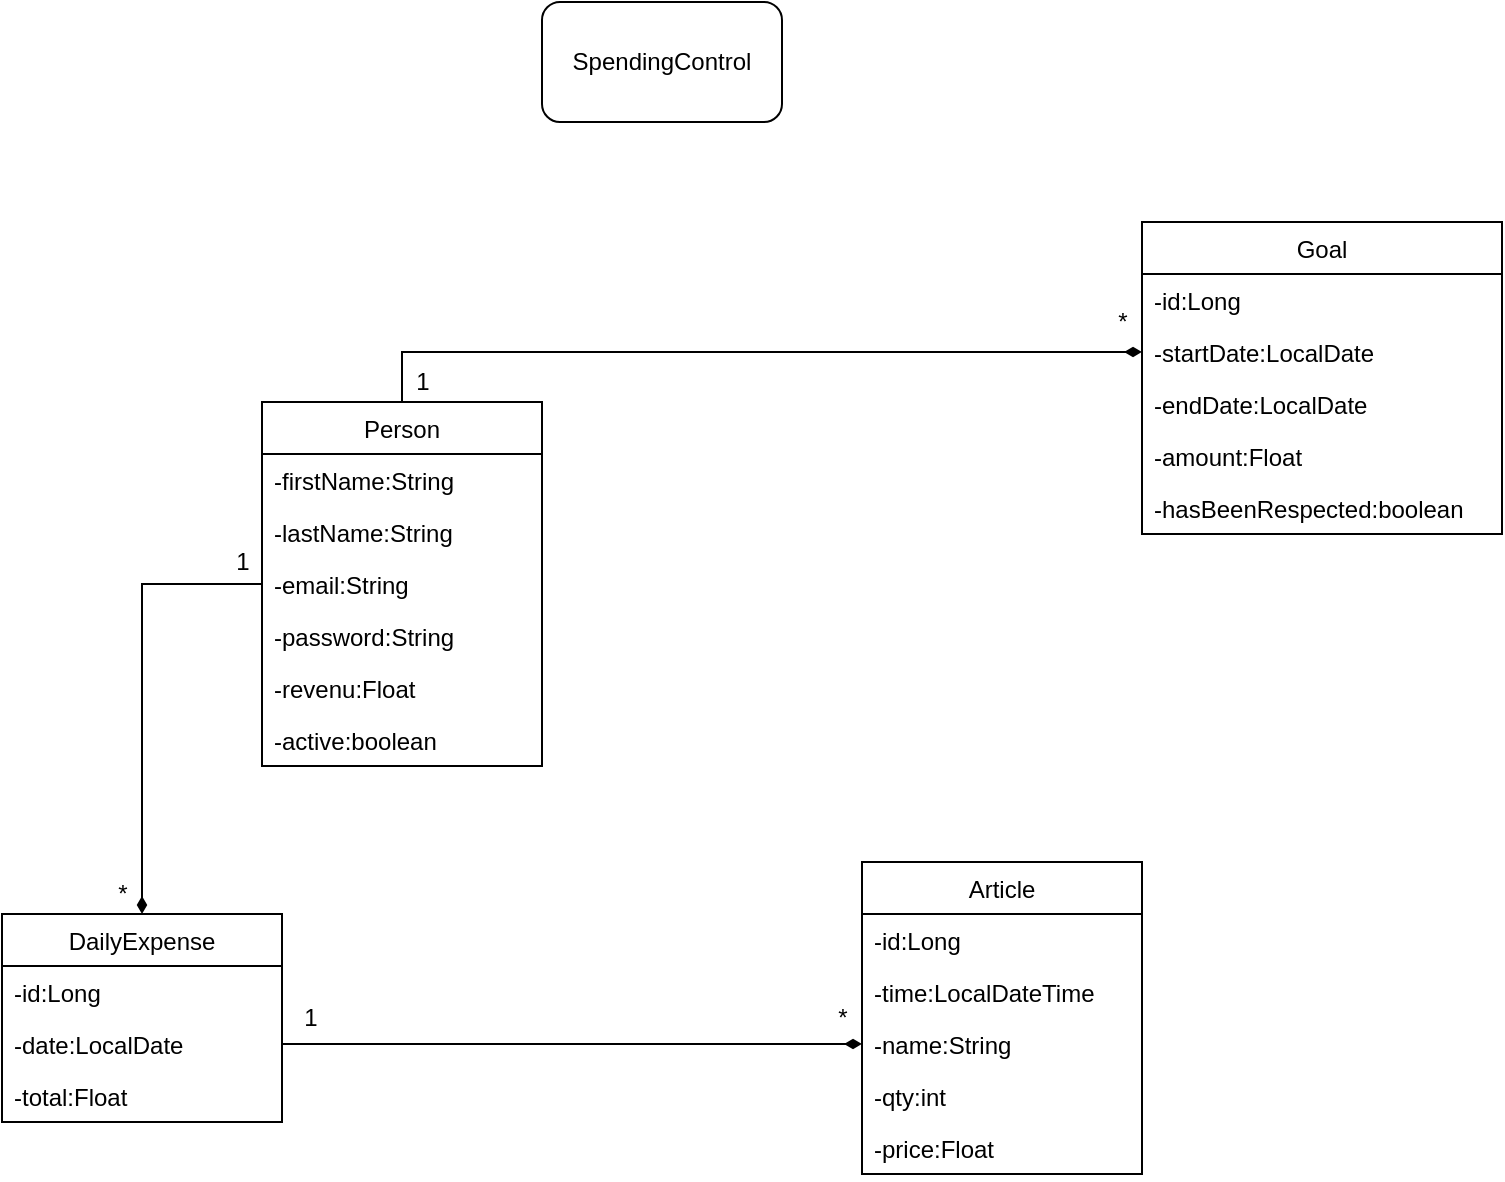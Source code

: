 <mxfile version="14.9.8" type="device"><diagram id="7PgZHXMlc-hrsGO5guMw" name="Page-1"><mxGraphModel dx="1422" dy="1931" grid="1" gridSize="10" guides="1" tooltips="1" connect="1" arrows="1" fold="1" page="1" pageScale="1" pageWidth="827" pageHeight="1169" math="0" shadow="0"><root><mxCell id="0"/><mxCell id="1" parent="0"/><mxCell id="2PNF78hyK9m-dnD1vxBD-30" style="edgeStyle=orthogonalEdgeStyle;rounded=0;orthogonalLoop=1;jettySize=auto;html=1;exitX=0.5;exitY=0;exitDx=0;exitDy=0;startArrow=none;startFill=0;endArrow=diamondThin;endFill=1;" edge="1" parent="1" source="2PNF78hyK9m-dnD1vxBD-1" target="2PNF78hyK9m-dnD1vxBD-27"><mxGeometry relative="1" as="geometry"/></mxCell><mxCell id="2PNF78hyK9m-dnD1vxBD-1" value="Person" style="swimlane;fontStyle=0;childLayout=stackLayout;horizontal=1;startSize=26;fillColor=none;horizontalStack=0;resizeParent=1;resizeParentMax=0;resizeLast=0;collapsible=1;marginBottom=0;" vertex="1" parent="1"><mxGeometry x="380" y="50" width="140" height="182" as="geometry"/></mxCell><mxCell id="2PNF78hyK9m-dnD1vxBD-2" value="-firstName:String" style="text;strokeColor=none;fillColor=none;align=left;verticalAlign=top;spacingLeft=4;spacingRight=4;overflow=hidden;rotatable=0;points=[[0,0.5],[1,0.5]];portConstraint=eastwest;" vertex="1" parent="2PNF78hyK9m-dnD1vxBD-1"><mxGeometry y="26" width="140" height="26" as="geometry"/></mxCell><mxCell id="2PNF78hyK9m-dnD1vxBD-3" value="-lastName:String" style="text;strokeColor=none;fillColor=none;align=left;verticalAlign=top;spacingLeft=4;spacingRight=4;overflow=hidden;rotatable=0;points=[[0,0.5],[1,0.5]];portConstraint=eastwest;" vertex="1" parent="2PNF78hyK9m-dnD1vxBD-1"><mxGeometry y="52" width="140" height="26" as="geometry"/></mxCell><mxCell id="2PNF78hyK9m-dnD1vxBD-4" value="-email:String" style="text;strokeColor=none;fillColor=none;align=left;verticalAlign=top;spacingLeft=4;spacingRight=4;overflow=hidden;rotatable=0;points=[[0,0.5],[1,0.5]];portConstraint=eastwest;" vertex="1" parent="2PNF78hyK9m-dnD1vxBD-1"><mxGeometry y="78" width="140" height="26" as="geometry"/></mxCell><mxCell id="2PNF78hyK9m-dnD1vxBD-46" value="-password:String" style="text;strokeColor=none;fillColor=none;align=left;verticalAlign=top;spacingLeft=4;spacingRight=4;overflow=hidden;rotatable=0;points=[[0,0.5],[1,0.5]];portConstraint=eastwest;" vertex="1" parent="2PNF78hyK9m-dnD1vxBD-1"><mxGeometry y="104" width="140" height="26" as="geometry"/></mxCell><mxCell id="2PNF78hyK9m-dnD1vxBD-5" value="-revenu:Float" style="text;strokeColor=none;fillColor=none;align=left;verticalAlign=top;spacingLeft=4;spacingRight=4;overflow=hidden;rotatable=0;points=[[0,0.5],[1,0.5]];portConstraint=eastwest;" vertex="1" parent="2PNF78hyK9m-dnD1vxBD-1"><mxGeometry y="130" width="140" height="26" as="geometry"/></mxCell><mxCell id="2PNF78hyK9m-dnD1vxBD-35" value="-active:boolean" style="text;strokeColor=none;fillColor=none;align=left;verticalAlign=top;spacingLeft=4;spacingRight=4;overflow=hidden;rotatable=0;points=[[0,0.5],[1,0.5]];portConstraint=eastwest;" vertex="1" parent="2PNF78hyK9m-dnD1vxBD-1"><mxGeometry y="156" width="140" height="26" as="geometry"/></mxCell><mxCell id="2PNF78hyK9m-dnD1vxBD-20" style="edgeStyle=orthogonalEdgeStyle;rounded=0;orthogonalLoop=1;jettySize=auto;html=1;entryX=0;entryY=0.5;entryDx=0;entryDy=0;endArrow=none;endFill=0;startArrow=diamondThin;startFill=1;" edge="1" parent="1" source="2PNF78hyK9m-dnD1vxBD-7" target="2PNF78hyK9m-dnD1vxBD-4"><mxGeometry relative="1" as="geometry"/></mxCell><mxCell id="2PNF78hyK9m-dnD1vxBD-7" value="DailyExpense" style="swimlane;fontStyle=0;childLayout=stackLayout;horizontal=1;startSize=26;fillColor=none;horizontalStack=0;resizeParent=1;resizeParentMax=0;resizeLast=0;collapsible=1;marginBottom=0;" vertex="1" parent="1"><mxGeometry x="250" y="306" width="140" height="104" as="geometry"/></mxCell><mxCell id="2PNF78hyK9m-dnD1vxBD-8" value="-id:Long" style="text;strokeColor=none;fillColor=none;align=left;verticalAlign=top;spacingLeft=4;spacingRight=4;overflow=hidden;rotatable=0;points=[[0,0.5],[1,0.5]];portConstraint=eastwest;" vertex="1" parent="2PNF78hyK9m-dnD1vxBD-7"><mxGeometry y="26" width="140" height="26" as="geometry"/></mxCell><mxCell id="2PNF78hyK9m-dnD1vxBD-9" value="-date:LocalDate" style="text;strokeColor=none;fillColor=none;align=left;verticalAlign=top;spacingLeft=4;spacingRight=4;overflow=hidden;rotatable=0;points=[[0,0.5],[1,0.5]];portConstraint=eastwest;" vertex="1" parent="2PNF78hyK9m-dnD1vxBD-7"><mxGeometry y="52" width="140" height="26" as="geometry"/></mxCell><mxCell id="2PNF78hyK9m-dnD1vxBD-10" value="-total:Float" style="text;strokeColor=none;fillColor=none;align=left;verticalAlign=top;spacingLeft=4;spacingRight=4;overflow=hidden;rotatable=0;points=[[0,0.5],[1,0.5]];portConstraint=eastwest;" vertex="1" parent="2PNF78hyK9m-dnD1vxBD-7"><mxGeometry y="78" width="140" height="26" as="geometry"/></mxCell><mxCell id="2PNF78hyK9m-dnD1vxBD-11" value="Article" style="swimlane;fontStyle=0;childLayout=stackLayout;horizontal=1;startSize=26;fillColor=none;horizontalStack=0;resizeParent=1;resizeParentMax=0;resizeLast=0;collapsible=1;marginBottom=0;" vertex="1" parent="1"><mxGeometry x="680" y="280" width="140" height="156" as="geometry"/></mxCell><mxCell id="2PNF78hyK9m-dnD1vxBD-12" value="-id:Long" style="text;strokeColor=none;fillColor=none;align=left;verticalAlign=top;spacingLeft=4;spacingRight=4;overflow=hidden;rotatable=0;points=[[0,0.5],[1,0.5]];portConstraint=eastwest;" vertex="1" parent="2PNF78hyK9m-dnD1vxBD-11"><mxGeometry y="26" width="140" height="26" as="geometry"/></mxCell><mxCell id="2PNF78hyK9m-dnD1vxBD-18" value="-time:LocalDateTime" style="text;strokeColor=none;fillColor=none;align=left;verticalAlign=top;spacingLeft=4;spacingRight=4;overflow=hidden;rotatable=0;points=[[0,0.5],[1,0.5]];portConstraint=eastwest;" vertex="1" parent="2PNF78hyK9m-dnD1vxBD-11"><mxGeometry y="52" width="140" height="26" as="geometry"/></mxCell><mxCell id="2PNF78hyK9m-dnD1vxBD-13" value="-name:String" style="text;strokeColor=none;fillColor=none;align=left;verticalAlign=top;spacingLeft=4;spacingRight=4;overflow=hidden;rotatable=0;points=[[0,0.5],[1,0.5]];portConstraint=eastwest;" vertex="1" parent="2PNF78hyK9m-dnD1vxBD-11"><mxGeometry y="78" width="140" height="26" as="geometry"/></mxCell><mxCell id="2PNF78hyK9m-dnD1vxBD-15" value="-qty:int" style="text;strokeColor=none;fillColor=none;align=left;verticalAlign=top;spacingLeft=4;spacingRight=4;overflow=hidden;rotatable=0;points=[[0,0.5],[1,0.5]];portConstraint=eastwest;" vertex="1" parent="2PNF78hyK9m-dnD1vxBD-11"><mxGeometry y="104" width="140" height="26" as="geometry"/></mxCell><mxCell id="2PNF78hyK9m-dnD1vxBD-14" value="-price:Float" style="text;strokeColor=none;fillColor=none;align=left;verticalAlign=top;spacingLeft=4;spacingRight=4;overflow=hidden;rotatable=0;points=[[0,0.5],[1,0.5]];portConstraint=eastwest;" vertex="1" parent="2PNF78hyK9m-dnD1vxBD-11"><mxGeometry y="130" width="140" height="26" as="geometry"/></mxCell><mxCell id="2PNF78hyK9m-dnD1vxBD-19" style="edgeStyle=orthogonalEdgeStyle;rounded=0;orthogonalLoop=1;jettySize=auto;html=1;exitX=1;exitY=0.5;exitDx=0;exitDy=0;endArrow=diamondThin;endFill=1;" edge="1" parent="1" source="2PNF78hyK9m-dnD1vxBD-9" target="2PNF78hyK9m-dnD1vxBD-13"><mxGeometry relative="1" as="geometry"/></mxCell><mxCell id="2PNF78hyK9m-dnD1vxBD-21" value="1" style="text;html=1;align=center;verticalAlign=middle;resizable=0;points=[];autosize=1;strokeColor=none;" vertex="1" parent="1"><mxGeometry x="360" y="120" width="20" height="20" as="geometry"/></mxCell><mxCell id="2PNF78hyK9m-dnD1vxBD-22" value="*" style="text;html=1;align=center;verticalAlign=middle;resizable=0;points=[];autosize=1;strokeColor=none;" vertex="1" parent="1"><mxGeometry x="300" y="286" width="20" height="20" as="geometry"/></mxCell><mxCell id="2PNF78hyK9m-dnD1vxBD-23" value="1" style="text;html=1;align=center;verticalAlign=middle;resizable=0;points=[];autosize=1;strokeColor=none;" vertex="1" parent="1"><mxGeometry x="394" y="348" width="20" height="20" as="geometry"/></mxCell><mxCell id="2PNF78hyK9m-dnD1vxBD-24" value="*" style="text;html=1;align=center;verticalAlign=middle;resizable=0;points=[];autosize=1;strokeColor=none;" vertex="1" parent="1"><mxGeometry x="660" y="348" width="20" height="20" as="geometry"/></mxCell><mxCell id="2PNF78hyK9m-dnD1vxBD-25" value="Goal" style="swimlane;fontStyle=0;childLayout=stackLayout;horizontal=1;startSize=26;fillColor=none;horizontalStack=0;resizeParent=1;resizeParentMax=0;resizeLast=0;collapsible=1;marginBottom=0;" vertex="1" parent="1"><mxGeometry x="820" y="-40" width="180" height="156" as="geometry"/></mxCell><mxCell id="2PNF78hyK9m-dnD1vxBD-26" value="-id:Long" style="text;strokeColor=none;fillColor=none;align=left;verticalAlign=top;spacingLeft=4;spacingRight=4;overflow=hidden;rotatable=0;points=[[0,0.5],[1,0.5]];portConstraint=eastwest;" vertex="1" parent="2PNF78hyK9m-dnD1vxBD-25"><mxGeometry y="26" width="180" height="26" as="geometry"/></mxCell><mxCell id="2PNF78hyK9m-dnD1vxBD-27" value="-startDate:LocalDate" style="text;strokeColor=none;fillColor=none;align=left;verticalAlign=top;spacingLeft=4;spacingRight=4;overflow=hidden;rotatable=0;points=[[0,0.5],[1,0.5]];portConstraint=eastwest;" vertex="1" parent="2PNF78hyK9m-dnD1vxBD-25"><mxGeometry y="52" width="180" height="26" as="geometry"/></mxCell><mxCell id="2PNF78hyK9m-dnD1vxBD-28" value="-endDate:LocalDate" style="text;strokeColor=none;fillColor=none;align=left;verticalAlign=top;spacingLeft=4;spacingRight=4;overflow=hidden;rotatable=0;points=[[0,0.5],[1,0.5]];portConstraint=eastwest;" vertex="1" parent="2PNF78hyK9m-dnD1vxBD-25"><mxGeometry y="78" width="180" height="26" as="geometry"/></mxCell><mxCell id="2PNF78hyK9m-dnD1vxBD-36" value="-amount:Float" style="text;strokeColor=none;fillColor=none;align=left;verticalAlign=top;spacingLeft=4;spacingRight=4;overflow=hidden;rotatable=0;points=[[0,0.5],[1,0.5]];portConstraint=eastwest;" vertex="1" parent="2PNF78hyK9m-dnD1vxBD-25"><mxGeometry y="104" width="180" height="26" as="geometry"/></mxCell><mxCell id="2PNF78hyK9m-dnD1vxBD-29" value="-hasBeenRespected:boolean" style="text;strokeColor=none;fillColor=none;align=left;verticalAlign=top;spacingLeft=4;spacingRight=4;overflow=hidden;rotatable=0;points=[[0,0.5],[1,0.5]];portConstraint=eastwest;" vertex="1" parent="2PNF78hyK9m-dnD1vxBD-25"><mxGeometry y="130" width="180" height="26" as="geometry"/></mxCell><mxCell id="2PNF78hyK9m-dnD1vxBD-31" value="1" style="text;html=1;align=center;verticalAlign=middle;resizable=0;points=[];autosize=1;strokeColor=none;" vertex="1" parent="1"><mxGeometry x="450" y="30" width="20" height="20" as="geometry"/></mxCell><mxCell id="2PNF78hyK9m-dnD1vxBD-32" value="*" style="text;html=1;align=center;verticalAlign=middle;resizable=0;points=[];autosize=1;strokeColor=none;" vertex="1" parent="1"><mxGeometry x="800" width="20" height="20" as="geometry"/></mxCell><mxCell id="2PNF78hyK9m-dnD1vxBD-33" value="SpendingControl" style="rounded=1;whiteSpace=wrap;html=1;" vertex="1" parent="1"><mxGeometry x="520" y="-150" width="120" height="60" as="geometry"/></mxCell></root></mxGraphModel></diagram></mxfile>